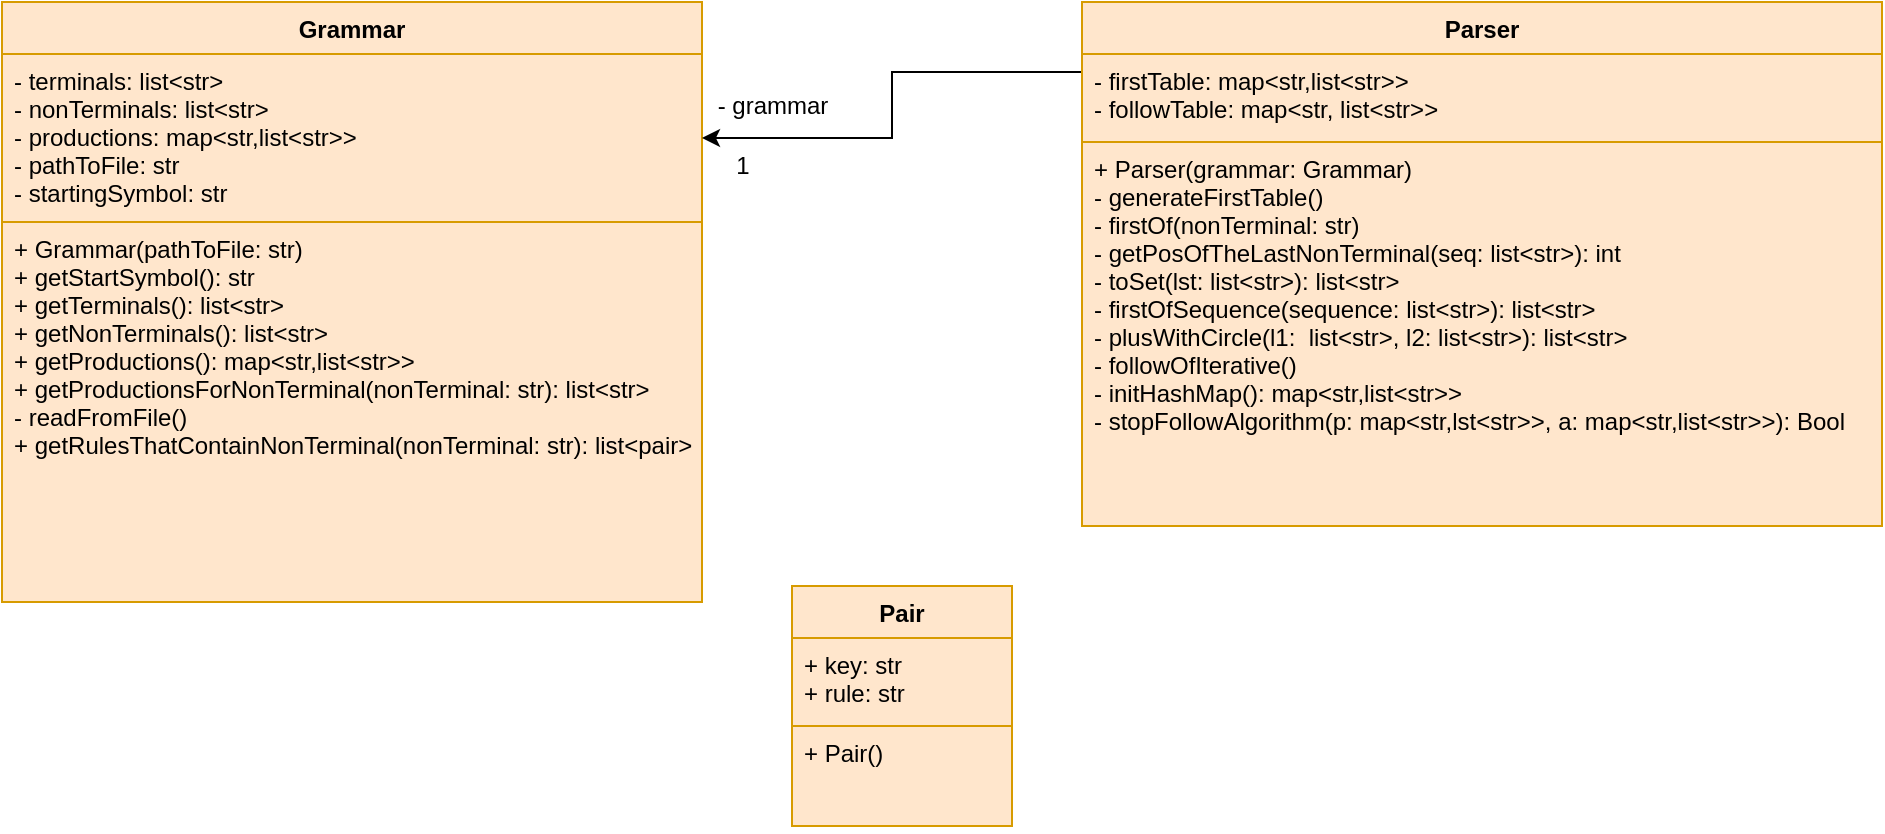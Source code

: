 <mxfile version="13.10.0" type="device"><diagram id="ni7DtMAIrHLOIXLrnOLo" name="Page-1"><mxGraphModel dx="1221" dy="722" grid="1" gridSize="10" guides="1" tooltips="1" connect="1" arrows="1" fold="1" page="1" pageScale="1" pageWidth="850" pageHeight="1100" math="0" shadow="0"><root><mxCell id="0"/><mxCell id="1" parent="0"/><mxCell id="Siz2K4aLcbaQggdA5DrN-1" value="Grammar" style="swimlane;fontStyle=1;align=center;verticalAlign=top;childLayout=stackLayout;horizontal=1;startSize=26;horizontalStack=0;resizeParent=1;resizeParentMax=0;resizeLast=0;collapsible=1;marginBottom=0;fillColor=#ffe6cc;strokeColor=#d79b00;" vertex="1" parent="1"><mxGeometry x="30" y="118" width="350" height="300" as="geometry"/></mxCell><mxCell id="Siz2K4aLcbaQggdA5DrN-2" value="- terminals: list&lt;str&gt;&#10;- nonTerminals: list&lt;str&gt;&#10;- productions: map&lt;str,list&lt;str&gt;&gt;&#10;- pathToFile: str&#10;- startingSymbol: str" style="text;strokeColor=#d79b00;fillColor=#ffe6cc;align=left;verticalAlign=top;spacingLeft=4;spacingRight=4;overflow=hidden;rotatable=0;points=[[0,0.5],[1,0.5]];portConstraint=eastwest;" vertex="1" parent="Siz2K4aLcbaQggdA5DrN-1"><mxGeometry y="26" width="350" height="84" as="geometry"/></mxCell><mxCell id="Siz2K4aLcbaQggdA5DrN-4" value="+ Grammar(pathToFile: str)&#10;+ getStartSymbol(): str&#10;+ getTerminals(): list&lt;str&gt;&#10;+ getNonTerminals(): list&lt;str&gt;&#10;+ getProductions(): map&lt;str,list&lt;str&gt;&gt;&#10;+ getProductionsForNonTerminal(nonTerminal: str): list&lt;str&gt;&#10;- readFromFile()&#10;+ getRulesThatContainNonTerminal(nonTerminal: str): list&lt;pair&gt;" style="text;strokeColor=#d79b00;fillColor=#ffe6cc;align=left;verticalAlign=top;spacingLeft=4;spacingRight=4;overflow=hidden;rotatable=0;points=[[0,0.5],[1,0.5]];portConstraint=eastwest;" vertex="1" parent="Siz2K4aLcbaQggdA5DrN-1"><mxGeometry y="110" width="350" height="190" as="geometry"/></mxCell><mxCell id="Siz2K4aLcbaQggdA5DrN-5" value="Pair" style="swimlane;fontStyle=1;align=center;verticalAlign=top;childLayout=stackLayout;horizontal=1;startSize=26;horizontalStack=0;resizeParent=1;resizeParentMax=0;resizeLast=0;collapsible=1;marginBottom=0;fillColor=#ffe6cc;strokeColor=#d79b00;" vertex="1" parent="1"><mxGeometry x="425" y="410" width="110" height="120" as="geometry"/></mxCell><mxCell id="Siz2K4aLcbaQggdA5DrN-6" value="+ key: str&#10;+ rule: str" style="text;strokeColor=#d79b00;fillColor=#ffe6cc;align=left;verticalAlign=top;spacingLeft=4;spacingRight=4;overflow=hidden;rotatable=0;points=[[0,0.5],[1,0.5]];portConstraint=eastwest;" vertex="1" parent="Siz2K4aLcbaQggdA5DrN-5"><mxGeometry y="26" width="110" height="44" as="geometry"/></mxCell><mxCell id="Siz2K4aLcbaQggdA5DrN-8" value="+ Pair()" style="text;strokeColor=#d79b00;fillColor=#ffe6cc;align=left;verticalAlign=top;spacingLeft=4;spacingRight=4;overflow=hidden;rotatable=0;points=[[0,0.5],[1,0.5]];portConstraint=eastwest;" vertex="1" parent="Siz2K4aLcbaQggdA5DrN-5"><mxGeometry y="70" width="110" height="50" as="geometry"/></mxCell><mxCell id="Siz2K4aLcbaQggdA5DrN-14" style="edgeStyle=orthogonalEdgeStyle;rounded=0;orthogonalLoop=1;jettySize=auto;html=1;" edge="1" parent="1" source="Siz2K4aLcbaQggdA5DrN-9" target="Siz2K4aLcbaQggdA5DrN-2"><mxGeometry relative="1" as="geometry"/></mxCell><mxCell id="Siz2K4aLcbaQggdA5DrN-9" value="Parser" style="swimlane;fontStyle=1;align=center;verticalAlign=top;childLayout=stackLayout;horizontal=1;startSize=26;horizontalStack=0;resizeParent=1;resizeParentMax=0;resizeLast=0;collapsible=1;marginBottom=0;fillColor=#ffe6cc;strokeColor=#d79b00;" vertex="1" parent="1"><mxGeometry x="570" y="118" width="400" height="70" as="geometry"/></mxCell><mxCell id="Siz2K4aLcbaQggdA5DrN-10" value="- firstTable: map&lt;str,list&lt;str&gt;&gt;&#10;- followTable: map&lt;str, list&lt;str&gt;&gt;" style="text;strokeColor=#d79b00;fillColor=#ffe6cc;align=left;verticalAlign=top;spacingLeft=4;spacingRight=4;overflow=hidden;rotatable=0;points=[[0,0.5],[1,0.5]];portConstraint=eastwest;" vertex="1" parent="Siz2K4aLcbaQggdA5DrN-9"><mxGeometry y="26" width="400" height="44" as="geometry"/></mxCell><mxCell id="Siz2K4aLcbaQggdA5DrN-12" value="+ Parser(grammar: Grammar)&#10;- generateFirstTable()&#10;- firstOf(nonTerminal: str)&#10;- getPosOfTheLastNonTerminal(seq: list&lt;str&gt;): int&#10;- toSet(lst: list&lt;str&gt;): list&lt;str&gt;&#10;- firstOfSequence(sequence: list&lt;str&gt;): list&lt;str&gt;&#10;- plusWithCircle(l1:  list&lt;str&gt;, l2: list&lt;str&gt;): list&lt;str&gt;&#10;- followOfIterative()&#10;- initHashMap(): map&lt;str,list&lt;str&gt;&gt;&#10;- stopFollowAlgorithm(p: map&lt;str,lst&lt;str&gt;&gt;, a: map&lt;str,list&lt;str&gt;&gt;): Bool" style="text;strokeColor=#d79b00;fillColor=#ffe6cc;align=left;verticalAlign=top;spacingLeft=4;spacingRight=4;overflow=hidden;rotatable=0;points=[[0,0.5],[1,0.5]];portConstraint=eastwest;" vertex="1" parent="1"><mxGeometry x="570" y="188" width="400" height="192" as="geometry"/></mxCell><mxCell id="Siz2K4aLcbaQggdA5DrN-15" value="- grammar&lt;br&gt;" style="text;html=1;align=center;verticalAlign=middle;resizable=0;points=[];autosize=1;" vertex="1" parent="1"><mxGeometry x="380" y="160" width="70" height="20" as="geometry"/></mxCell><mxCell id="Siz2K4aLcbaQggdA5DrN-16" value="1" style="text;html=1;align=center;verticalAlign=middle;resizable=0;points=[];autosize=1;" vertex="1" parent="1"><mxGeometry x="390" y="190" width="20" height="20" as="geometry"/></mxCell></root></mxGraphModel></diagram></mxfile>